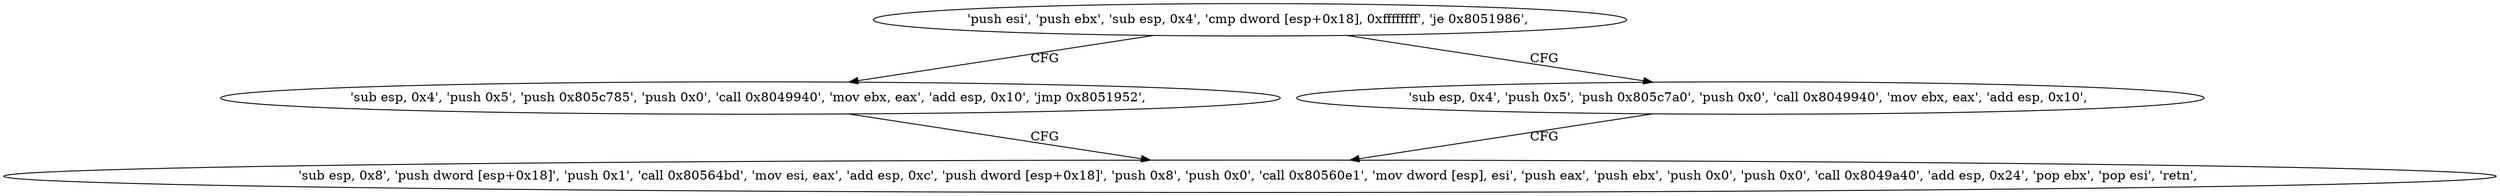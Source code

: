 digraph "func" {
"134551856" [label = "'push esi', 'push ebx', 'sub esp, 0x4', 'cmp dword [esp+0x18], 0xffffffff', 'je 0x8051986', " ]
"134551942" [label = "'sub esp, 0x4', 'push 0x5', 'push 0x805c785', 'push 0x0', 'call 0x8049940', 'mov ebx, eax', 'add esp, 0x10', 'jmp 0x8051952', " ]
"134551868" [label = "'sub esp, 0x4', 'push 0x5', 'push 0x805c7a0', 'push 0x0', 'call 0x8049940', 'mov ebx, eax', 'add esp, 0x10', " ]
"134551890" [label = "'sub esp, 0x8', 'push dword [esp+0x18]', 'push 0x1', 'call 0x80564bd', 'mov esi, eax', 'add esp, 0xc', 'push dword [esp+0x18]', 'push 0x8', 'push 0x0', 'call 0x80560e1', 'mov dword [esp], esi', 'push eax', 'push ebx', 'push 0x0', 'push 0x0', 'call 0x8049a40', 'add esp, 0x24', 'pop ebx', 'pop esi', 'retn', " ]
"134551856" -> "134551942" [ label = "CFG" ]
"134551856" -> "134551868" [ label = "CFG" ]
"134551942" -> "134551890" [ label = "CFG" ]
"134551868" -> "134551890" [ label = "CFG" ]
}

